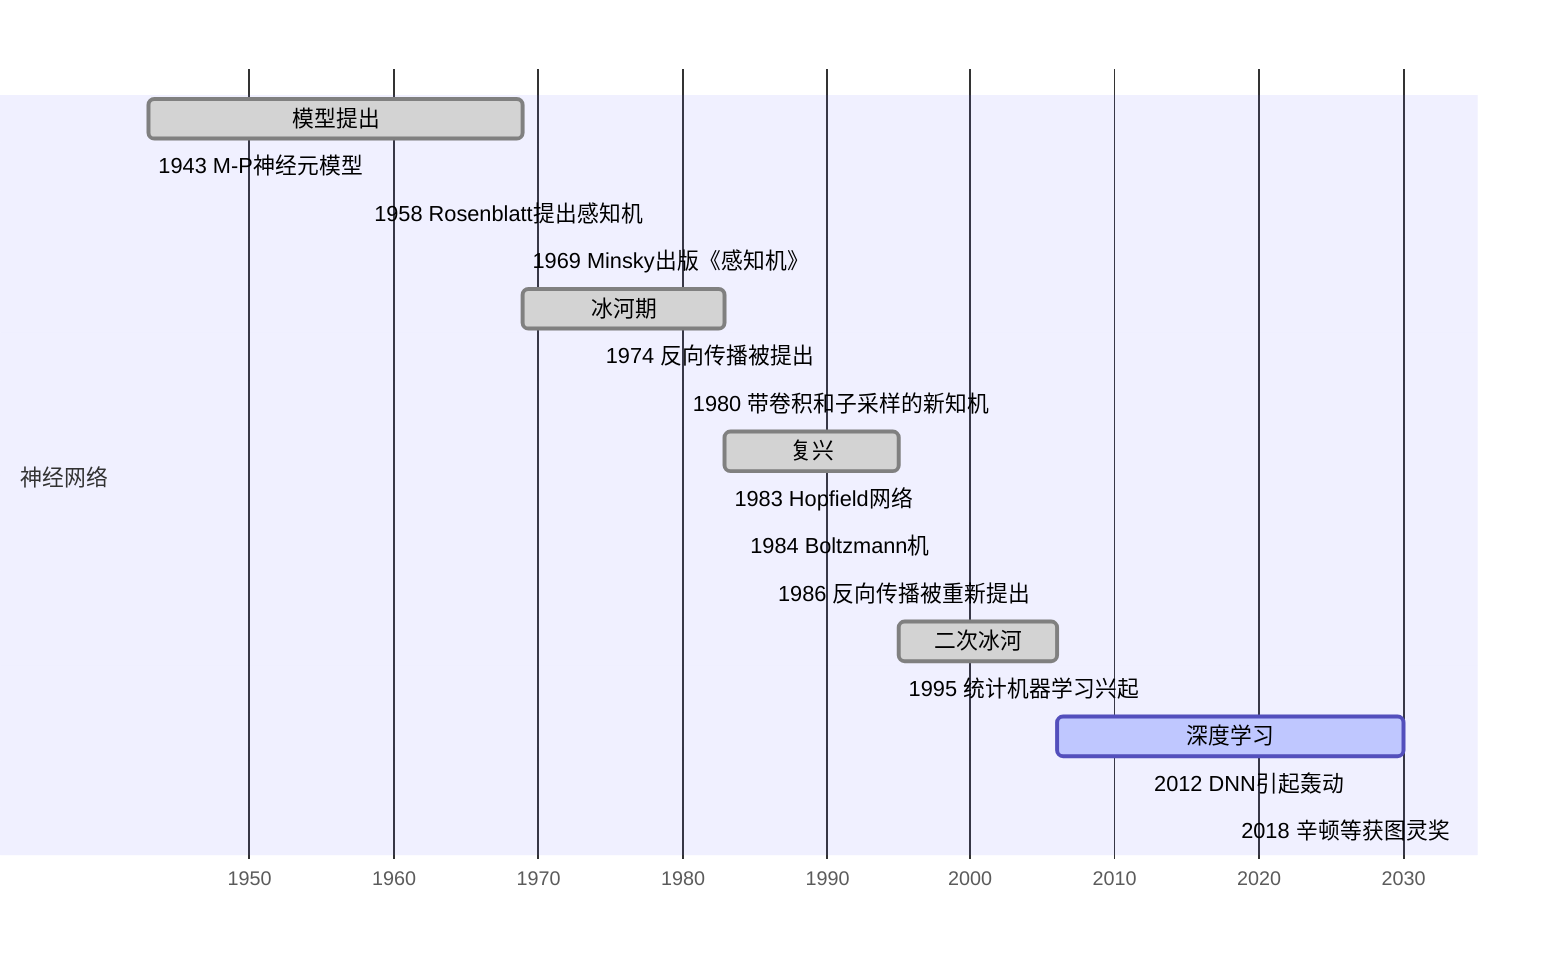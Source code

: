gantt
todayMarker off
dateFormat  YYYY
axisFormat %Y

section 神经网络
模型提出: done, 1943, 1969
1943 M-P神经元模型: 1943, milestone
1958 Rosenblatt提出感知机: 1958, milestone
1969 Minsky出版《感知机》: 1969, milestone
冰河期: done, 1969, 1983
1974 反向传播被提出: 1974, milestone
1980 带卷积和子采样的新知机: 1980, milestone
复兴: done, 1983, 1995
1983 Hopfield网络: 1983, milestone
1984 Boltzmann机: 1984, milestone
1986 反向传播被重新提出: 1986, milestone
二次冰河: done, 1995, 2006
1995 统计机器学习兴起: 1995, milestone
深度学习: active, 2006, 2030
2012 DNN引起轰动: 2012, milestone
2018 辛顿等获图灵奖: 2018, milestone